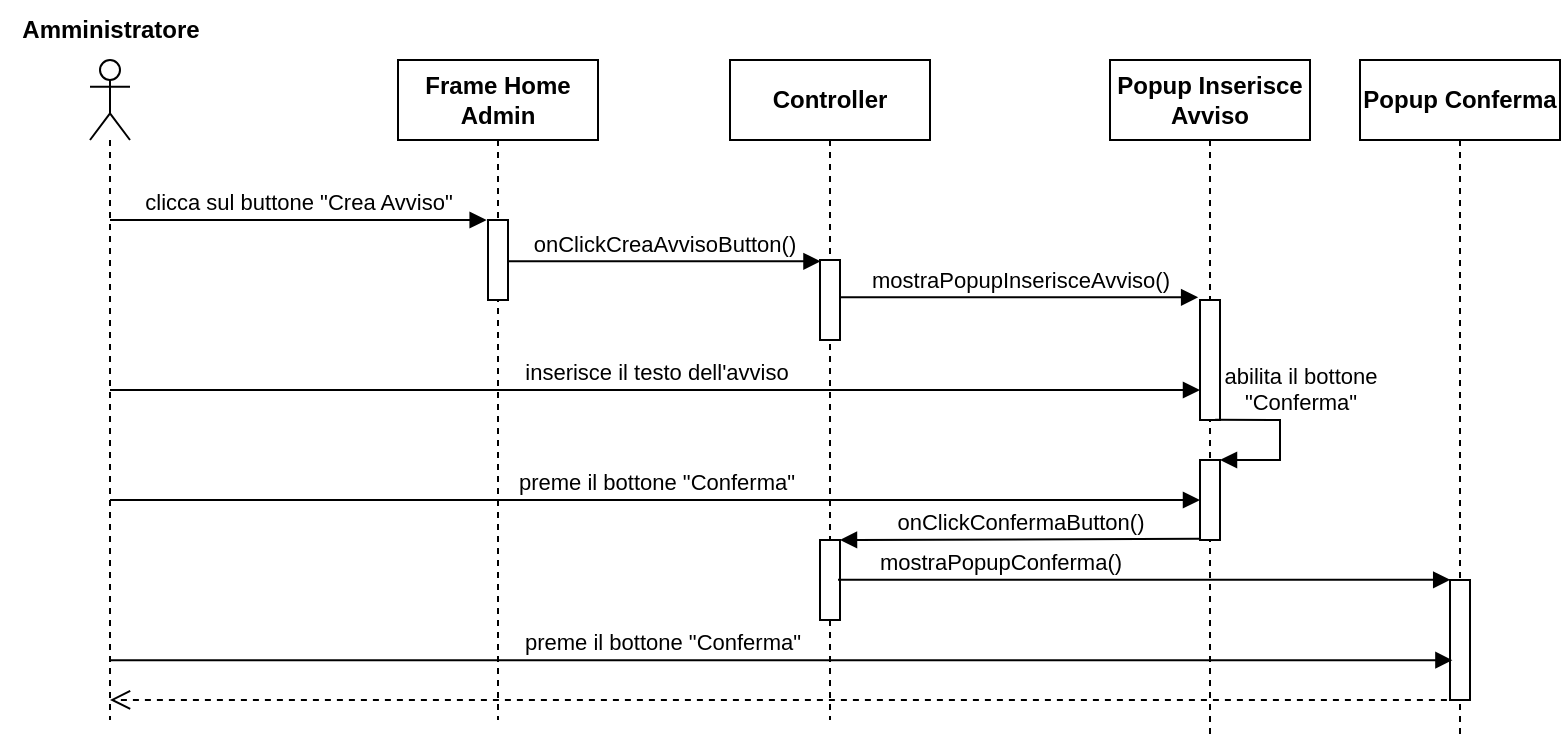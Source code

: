 <mxfile version="20.8.3" type="github"><diagram id="T5FJo2kkHQ8TG5Xgknkc" name="Pagina-1"><mxGraphModel dx="724" dy="373" grid="1" gridSize="10" guides="1" tooltips="1" connect="1" arrows="1" fold="1" page="1" pageScale="1" pageWidth="827" pageHeight="1169" math="0" shadow="0"><root><mxCell id="0"/><mxCell id="1" parent="0"/><mxCell id="iqu6GZ3YGMzAfxIkaMA5-1" value="" style="shape=umlLifeline;participant=umlActor;perimeter=lifelinePerimeter;whiteSpace=wrap;html=1;container=1;collapsible=0;recursiveResize=0;verticalAlign=top;spacingTop=36;outlineConnect=0;size=40;" vertex="1" parent="1"><mxGeometry x="85" y="120" width="20" height="330" as="geometry"/></mxCell><mxCell id="iqu6GZ3YGMzAfxIkaMA5-3" value="clicca sul buttone &quot;Crea Avviso&quot;" style="html=1;verticalAlign=bottom;endArrow=block;rounded=0;entryX=-0.067;entryY=0;entryDx=0;entryDy=0;entryPerimeter=0;" edge="1" parent="1" source="iqu6GZ3YGMzAfxIkaMA5-1" target="iqu6GZ3YGMzAfxIkaMA5-10"><mxGeometry width="80" relative="1" as="geometry"><mxPoint x="145" y="200" as="sourcePoint"/><mxPoint x="205" y="200" as="targetPoint"/></mxGeometry></mxCell><mxCell id="iqu6GZ3YGMzAfxIkaMA5-4" value="Amministratore" style="text;html=1;align=center;verticalAlign=middle;resizable=0;points=[];autosize=1;strokeColor=none;fillColor=none;fontStyle=1" vertex="1" parent="1"><mxGeometry x="40" y="90" width="110" height="30" as="geometry"/></mxCell><mxCell id="iqu6GZ3YGMzAfxIkaMA5-5" value="&lt;b&gt;Popup Inserisce Avviso&lt;/b&gt;" style="shape=umlLifeline;perimeter=lifelinePerimeter;whiteSpace=wrap;html=1;container=1;collapsible=0;recursiveResize=0;outlineConnect=0;" vertex="1" parent="1"><mxGeometry x="595" y="120" width="100" height="340" as="geometry"/></mxCell><mxCell id="iqu6GZ3YGMzAfxIkaMA5-6" value="" style="html=1;points=[];perimeter=orthogonalPerimeter;" vertex="1" parent="iqu6GZ3YGMzAfxIkaMA5-5"><mxGeometry x="45" y="120" width="10" height="60" as="geometry"/></mxCell><mxCell id="iqu6GZ3YGMzAfxIkaMA5-15" value="" style="html=1;points=[];perimeter=orthogonalPerimeter;" vertex="1" parent="iqu6GZ3YGMzAfxIkaMA5-5"><mxGeometry x="45" y="200" width="10" height="40" as="geometry"/></mxCell><mxCell id="iqu6GZ3YGMzAfxIkaMA5-16" value="abilita il bottone &lt;br&gt;&quot;Conferma&quot;" style="html=1;verticalAlign=bottom;endArrow=block;rounded=0;exitX=0.759;exitY=0.997;exitDx=0;exitDy=0;exitPerimeter=0;" edge="1" parent="iqu6GZ3YGMzAfxIkaMA5-5"><mxGeometry x="-0.213" y="10" width="80" relative="1" as="geometry"><mxPoint x="52.59" y="179.82" as="sourcePoint"/><mxPoint x="55" y="200" as="targetPoint"/><Array as="points"><mxPoint x="85" y="180"/><mxPoint x="85" y="200"/></Array><mxPoint as="offset"/></mxGeometry></mxCell><mxCell id="iqu6GZ3YGMzAfxIkaMA5-7" value="&lt;b&gt;Controller&lt;/b&gt;" style="shape=umlLifeline;perimeter=lifelinePerimeter;whiteSpace=wrap;html=1;container=1;collapsible=0;recursiveResize=0;outlineConnect=0;" vertex="1" parent="1"><mxGeometry x="405" y="120" width="100" height="330" as="geometry"/></mxCell><mxCell id="iqu6GZ3YGMzAfxIkaMA5-8" value="" style="html=1;points=[];perimeter=orthogonalPerimeter;" vertex="1" parent="iqu6GZ3YGMzAfxIkaMA5-7"><mxGeometry x="45" y="100" width="10" height="40" as="geometry"/></mxCell><mxCell id="iqu6GZ3YGMzAfxIkaMA5-18" value="" style="html=1;points=[];perimeter=orthogonalPerimeter;" vertex="1" parent="iqu6GZ3YGMzAfxIkaMA5-7"><mxGeometry x="45" y="240" width="10" height="40" as="geometry"/></mxCell><mxCell id="iqu6GZ3YGMzAfxIkaMA5-9" value="Frame Home Admin" style="shape=umlLifeline;perimeter=lifelinePerimeter;whiteSpace=wrap;html=1;container=1;collapsible=0;recursiveResize=0;outlineConnect=0;fontStyle=1" vertex="1" parent="1"><mxGeometry x="239" y="120" width="100" height="330" as="geometry"/></mxCell><mxCell id="iqu6GZ3YGMzAfxIkaMA5-10" value="" style="html=1;points=[];perimeter=orthogonalPerimeter;" vertex="1" parent="iqu6GZ3YGMzAfxIkaMA5-9"><mxGeometry x="45" y="80" width="10" height="40" as="geometry"/></mxCell><mxCell id="iqu6GZ3YGMzAfxIkaMA5-11" value="onClickCreaAvvisoButton()" style="html=1;verticalAlign=bottom;endArrow=block;rounded=0;entryX=0.024;entryY=0.016;entryDx=0;entryDy=0;entryPerimeter=0;" edge="1" parent="1" source="iqu6GZ3YGMzAfxIkaMA5-10" target="iqu6GZ3YGMzAfxIkaMA5-8"><mxGeometry x="-0.002" width="80" relative="1" as="geometry"><mxPoint x="310" y="221" as="sourcePoint"/><mxPoint x="425" y="220" as="targetPoint"/><mxPoint as="offset"/></mxGeometry></mxCell><mxCell id="iqu6GZ3YGMzAfxIkaMA5-12" value="mostraPopupInserisceAvviso()" style="html=1;verticalAlign=bottom;endArrow=block;rounded=0;entryX=-0.093;entryY=-0.022;entryDx=0;entryDy=0;entryPerimeter=0;" edge="1" parent="1" source="iqu6GZ3YGMzAfxIkaMA5-8" target="iqu6GZ3YGMzAfxIkaMA5-6"><mxGeometry width="80" relative="1" as="geometry"><mxPoint x="475" y="240" as="sourcePoint"/><mxPoint x="555" y="240" as="targetPoint"/></mxGeometry></mxCell><mxCell id="iqu6GZ3YGMzAfxIkaMA5-14" value="inserisce il testo dell'avviso" style="html=1;verticalAlign=bottom;endArrow=block;rounded=0;" edge="1" parent="1" source="iqu6GZ3YGMzAfxIkaMA5-1" target="iqu6GZ3YGMzAfxIkaMA5-6"><mxGeometry width="80" relative="1" as="geometry"><mxPoint x="105" y="279.66" as="sourcePoint"/><mxPoint x="185" y="280" as="targetPoint"/></mxGeometry></mxCell><mxCell id="iqu6GZ3YGMzAfxIkaMA5-17" value="preme il bottone &quot;Conferma&quot;" style="html=1;verticalAlign=bottom;endArrow=block;rounded=0;" edge="1" parent="1" source="iqu6GZ3YGMzAfxIkaMA5-1"><mxGeometry width="80" relative="1" as="geometry"><mxPoint x="110" y="340" as="sourcePoint"/><mxPoint x="640" y="340" as="targetPoint"/></mxGeometry></mxCell><mxCell id="iqu6GZ3YGMzAfxIkaMA5-19" value="onClickConfermaButton()" style="html=1;verticalAlign=bottom;endArrow=block;rounded=0;exitX=-0.014;exitY=0.985;exitDx=0;exitDy=0;exitPerimeter=0;" edge="1" parent="1" source="iqu6GZ3YGMzAfxIkaMA5-15"><mxGeometry width="80" relative="1" as="geometry"><mxPoint x="515" y="360" as="sourcePoint"/><mxPoint x="460" y="360" as="targetPoint"/></mxGeometry></mxCell><mxCell id="iqu6GZ3YGMzAfxIkaMA5-24" value="&lt;b&gt;Popup Conferma&lt;/b&gt;" style="shape=umlLifeline;perimeter=lifelinePerimeter;whiteSpace=wrap;html=1;container=1;collapsible=0;recursiveResize=0;outlineConnect=0;" vertex="1" parent="1"><mxGeometry x="720" y="120" width="100" height="340" as="geometry"/></mxCell><mxCell id="iqu6GZ3YGMzAfxIkaMA5-25" value="" style="html=1;points=[];perimeter=orthogonalPerimeter;" vertex="1" parent="iqu6GZ3YGMzAfxIkaMA5-24"><mxGeometry x="45" y="260" width="10" height="60" as="geometry"/></mxCell><mxCell id="iqu6GZ3YGMzAfxIkaMA5-26" value="mostraPopupConferma()" style="html=1;verticalAlign=bottom;endArrow=block;rounded=0;entryX=0.01;entryY=-0.002;entryDx=0;entryDy=0;entryPerimeter=0;" edge="1" parent="1" target="iqu6GZ3YGMzAfxIkaMA5-25"><mxGeometry x="-0.47" width="80" relative="1" as="geometry"><mxPoint x="459" y="379.84" as="sourcePoint"/><mxPoint x="760" y="380" as="targetPoint"/><mxPoint as="offset"/></mxGeometry></mxCell><mxCell id="iqu6GZ3YGMzAfxIkaMA5-27" value="preme il bottone &quot;Conferma&quot;" style="html=1;verticalAlign=bottom;endArrow=block;rounded=0;entryX=0.121;entryY=0.668;entryDx=0;entryDy=0;entryPerimeter=0;" edge="1" parent="1" source="iqu6GZ3YGMzAfxIkaMA5-1" target="iqu6GZ3YGMzAfxIkaMA5-25"><mxGeometry x="-0.178" width="80" relative="1" as="geometry"><mxPoint x="180" y="420" as="sourcePoint"/><mxPoint x="750" y="420" as="targetPoint"/><mxPoint as="offset"/></mxGeometry></mxCell><mxCell id="iqu6GZ3YGMzAfxIkaMA5-28" value="" style="html=1;verticalAlign=bottom;endArrow=open;dashed=1;endSize=8;rounded=0;exitX=-0.155;exitY=0.999;exitDx=0;exitDy=0;exitPerimeter=0;" edge="1" parent="1" source="iqu6GZ3YGMzAfxIkaMA5-25" target="iqu6GZ3YGMzAfxIkaMA5-1"><mxGeometry relative="1" as="geometry"><mxPoint x="750" y="440" as="sourcePoint"/><mxPoint x="670" y="440" as="targetPoint"/></mxGeometry></mxCell></root></mxGraphModel></diagram></mxfile>
